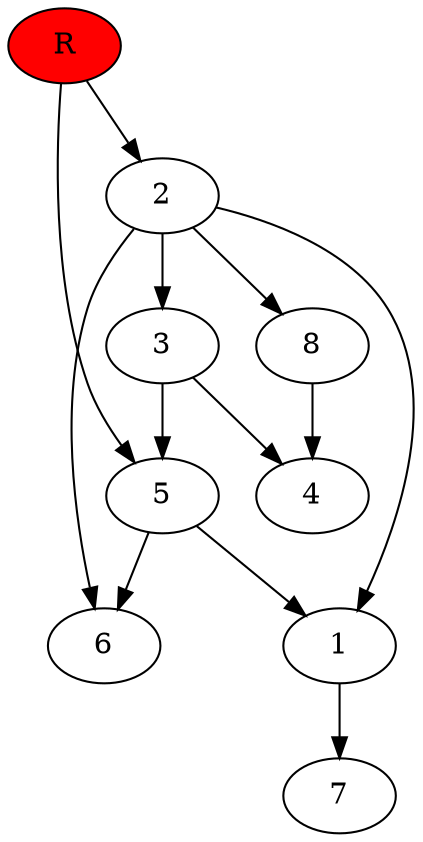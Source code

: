 digraph prb27657 {
	1
	2
	3
	4
	5
	6
	7
	8
	R [fillcolor="#ff0000" style=filled]
	1 -> 7
	2 -> 1
	2 -> 3
	2 -> 6
	2 -> 8
	3 -> 4
	3 -> 5
	5 -> 1
	5 -> 6
	8 -> 4
	R -> 2
	R -> 5
}
